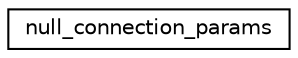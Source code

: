 digraph "Graphical Class Hierarchy"
{
  edge [fontname="Helvetica",fontsize="10",labelfontname="Helvetica",labelfontsize="10"];
  node [fontname="Helvetica",fontsize="10",shape=record];
  rankdir="LR";
  Node0 [label="null_connection_params",height=0.2,width=0.4,color="black", fillcolor="white", style="filled",URL="$structnull__connection__params.html"];
}
